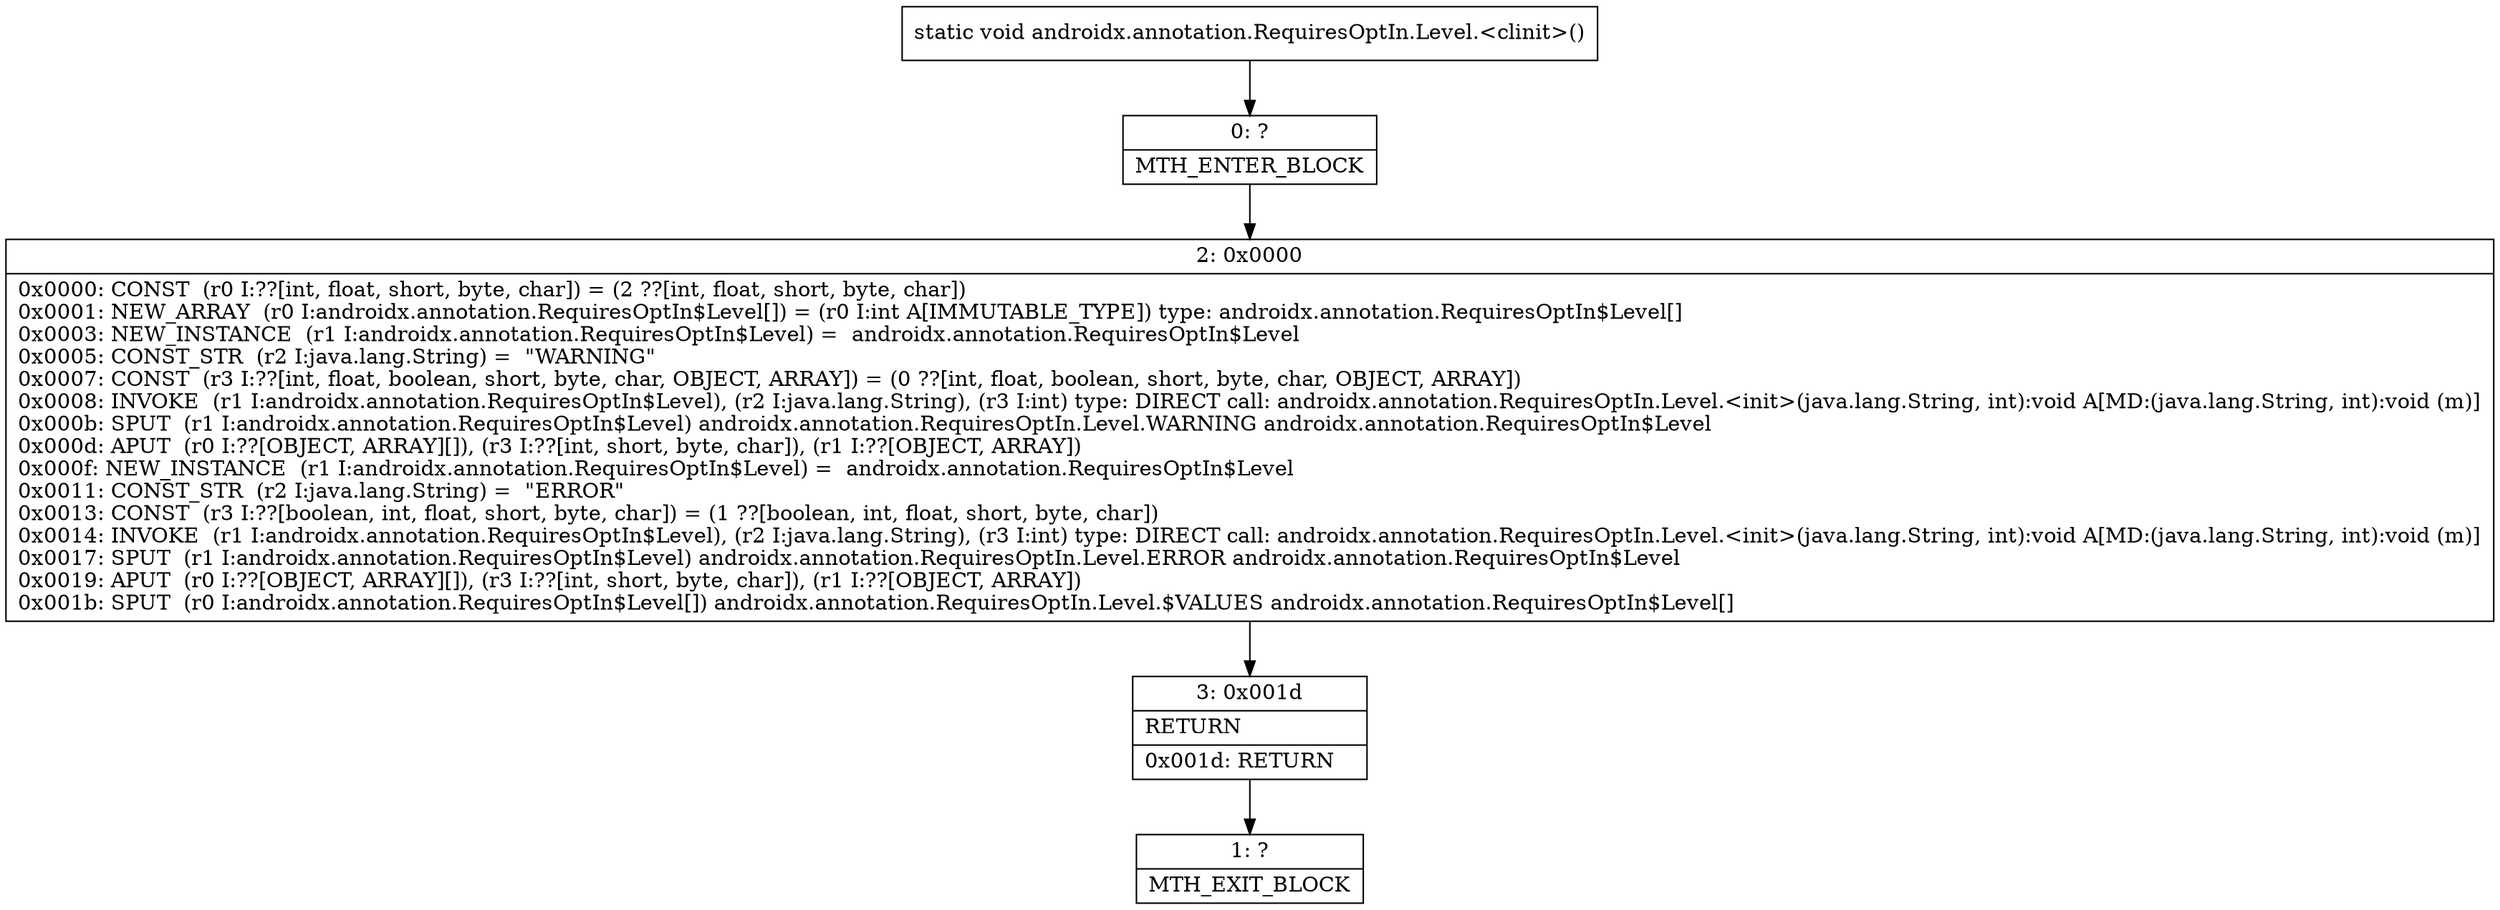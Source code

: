 digraph "CFG forandroidx.annotation.RequiresOptIn.Level.\<clinit\>()V" {
Node_0 [shape=record,label="{0\:\ ?|MTH_ENTER_BLOCK\l}"];
Node_2 [shape=record,label="{2\:\ 0x0000|0x0000: CONST  (r0 I:??[int, float, short, byte, char]) = (2 ??[int, float, short, byte, char]) \l0x0001: NEW_ARRAY  (r0 I:androidx.annotation.RequiresOptIn$Level[]) = (r0 I:int A[IMMUTABLE_TYPE]) type: androidx.annotation.RequiresOptIn$Level[] \l0x0003: NEW_INSTANCE  (r1 I:androidx.annotation.RequiresOptIn$Level) =  androidx.annotation.RequiresOptIn$Level \l0x0005: CONST_STR  (r2 I:java.lang.String) =  \"WARNING\" \l0x0007: CONST  (r3 I:??[int, float, boolean, short, byte, char, OBJECT, ARRAY]) = (0 ??[int, float, boolean, short, byte, char, OBJECT, ARRAY]) \l0x0008: INVOKE  (r1 I:androidx.annotation.RequiresOptIn$Level), (r2 I:java.lang.String), (r3 I:int) type: DIRECT call: androidx.annotation.RequiresOptIn.Level.\<init\>(java.lang.String, int):void A[MD:(java.lang.String, int):void (m)]\l0x000b: SPUT  (r1 I:androidx.annotation.RequiresOptIn$Level) androidx.annotation.RequiresOptIn.Level.WARNING androidx.annotation.RequiresOptIn$Level \l0x000d: APUT  (r0 I:??[OBJECT, ARRAY][]), (r3 I:??[int, short, byte, char]), (r1 I:??[OBJECT, ARRAY]) \l0x000f: NEW_INSTANCE  (r1 I:androidx.annotation.RequiresOptIn$Level) =  androidx.annotation.RequiresOptIn$Level \l0x0011: CONST_STR  (r2 I:java.lang.String) =  \"ERROR\" \l0x0013: CONST  (r3 I:??[boolean, int, float, short, byte, char]) = (1 ??[boolean, int, float, short, byte, char]) \l0x0014: INVOKE  (r1 I:androidx.annotation.RequiresOptIn$Level), (r2 I:java.lang.String), (r3 I:int) type: DIRECT call: androidx.annotation.RequiresOptIn.Level.\<init\>(java.lang.String, int):void A[MD:(java.lang.String, int):void (m)]\l0x0017: SPUT  (r1 I:androidx.annotation.RequiresOptIn$Level) androidx.annotation.RequiresOptIn.Level.ERROR androidx.annotation.RequiresOptIn$Level \l0x0019: APUT  (r0 I:??[OBJECT, ARRAY][]), (r3 I:??[int, short, byte, char]), (r1 I:??[OBJECT, ARRAY]) \l0x001b: SPUT  (r0 I:androidx.annotation.RequiresOptIn$Level[]) androidx.annotation.RequiresOptIn.Level.$VALUES androidx.annotation.RequiresOptIn$Level[] \l}"];
Node_3 [shape=record,label="{3\:\ 0x001d|RETURN\l|0x001d: RETURN   \l}"];
Node_1 [shape=record,label="{1\:\ ?|MTH_EXIT_BLOCK\l}"];
MethodNode[shape=record,label="{static void androidx.annotation.RequiresOptIn.Level.\<clinit\>() }"];
MethodNode -> Node_0;Node_0 -> Node_2;
Node_2 -> Node_3;
Node_3 -> Node_1;
}

